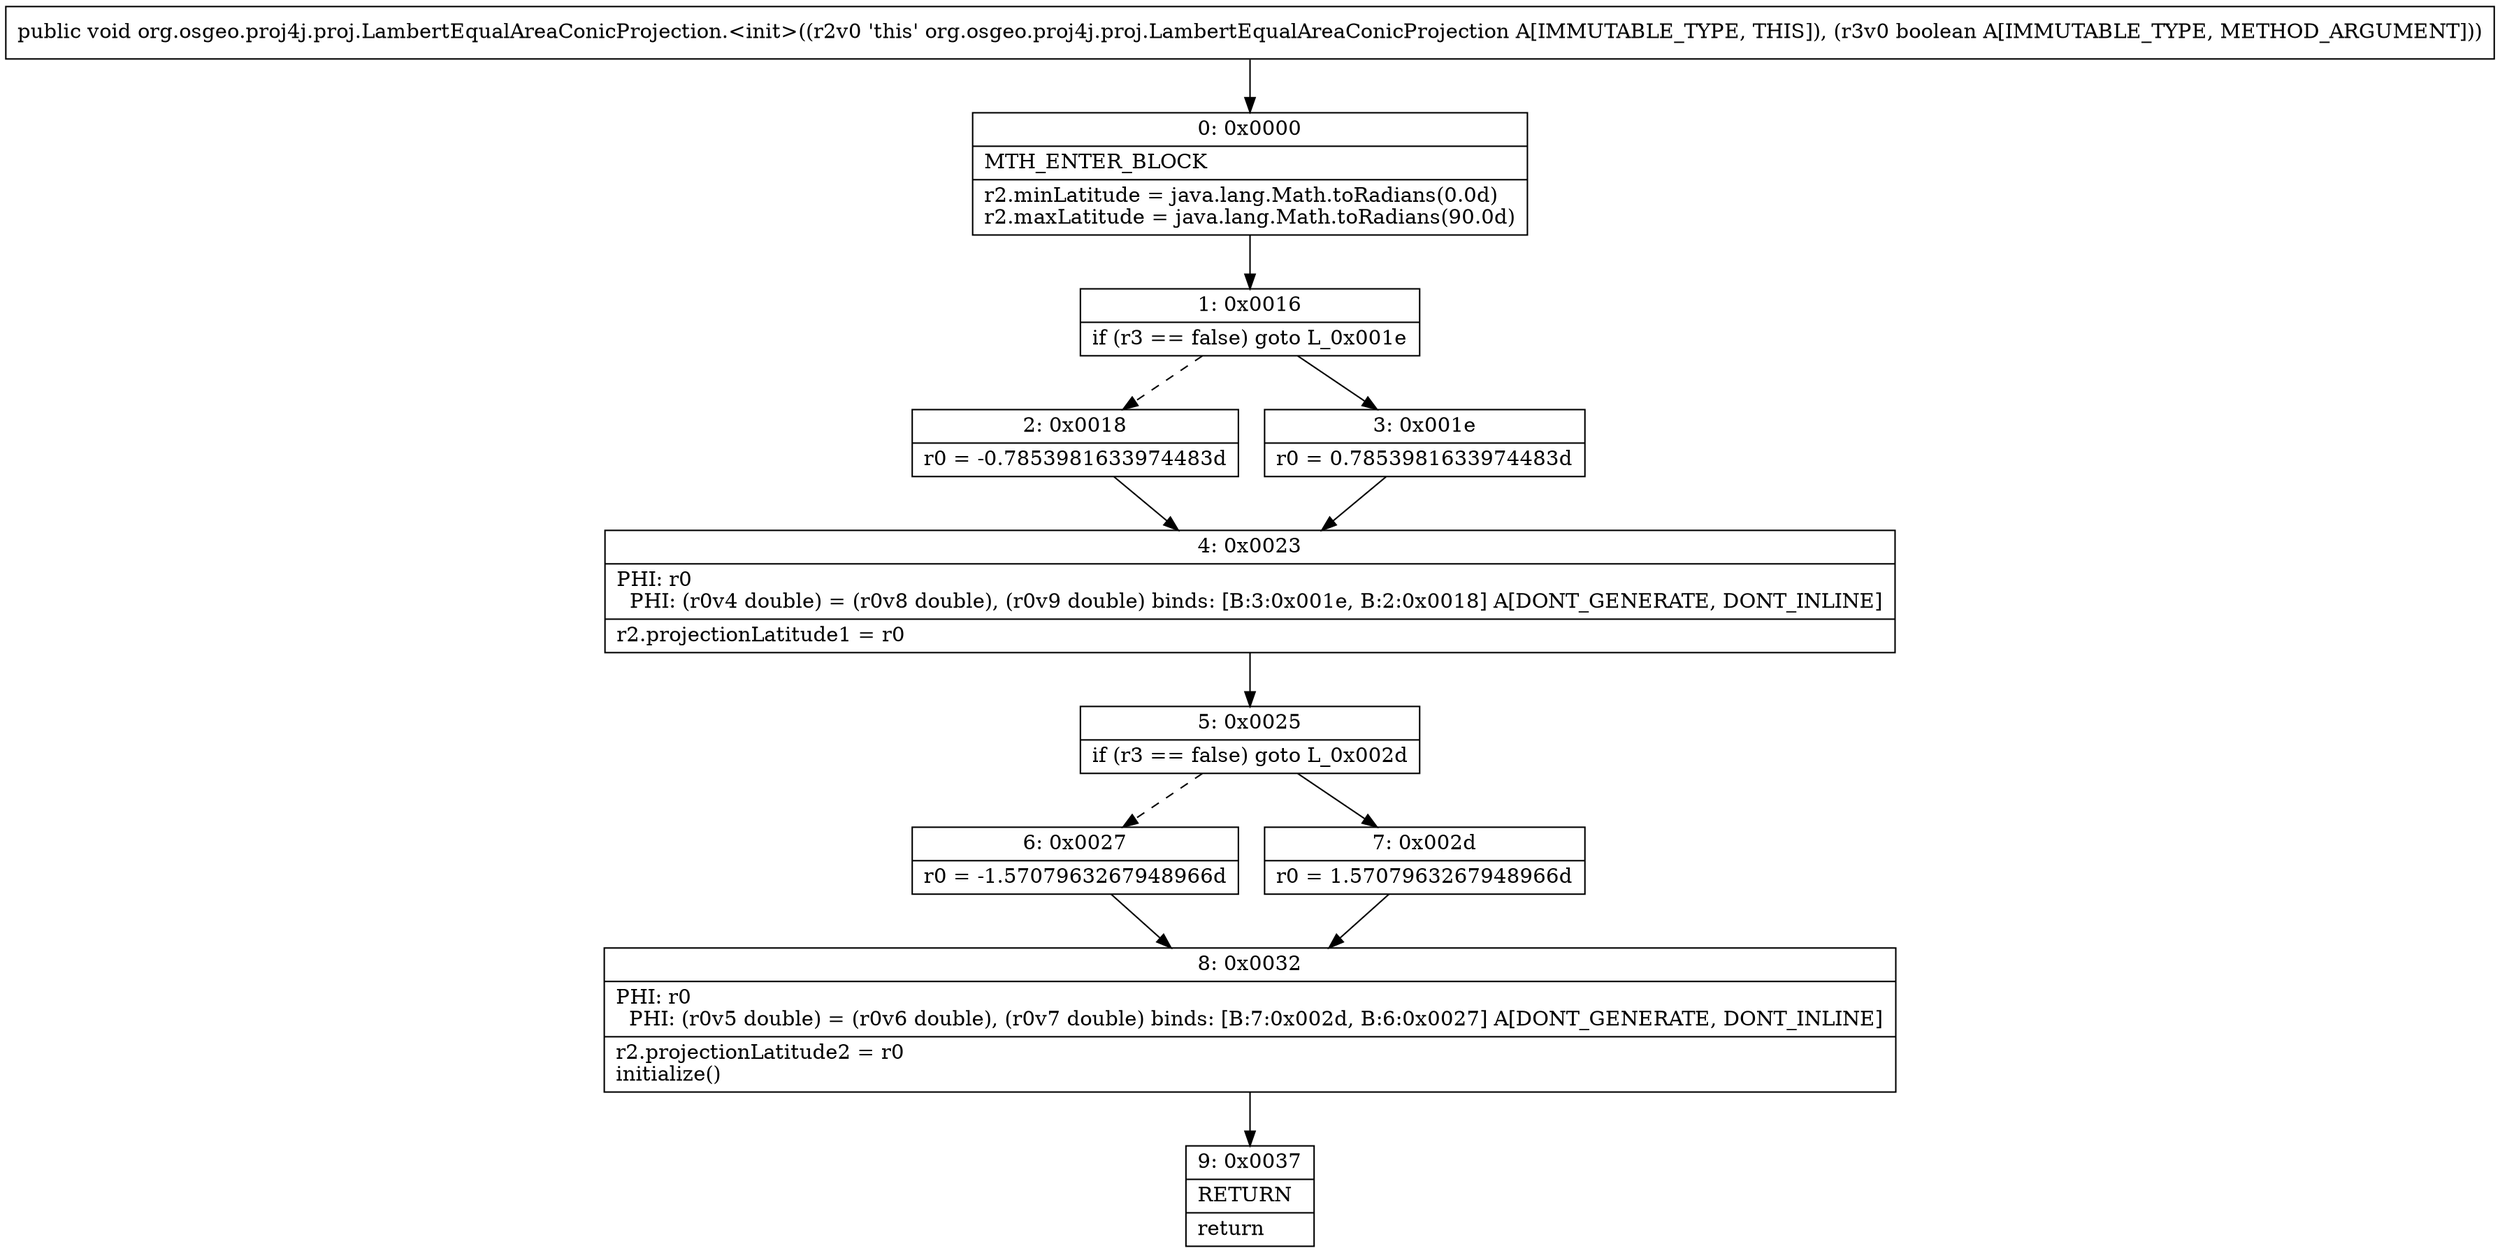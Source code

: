 digraph "CFG fororg.osgeo.proj4j.proj.LambertEqualAreaConicProjection.\<init\>(Z)V" {
Node_0 [shape=record,label="{0\:\ 0x0000|MTH_ENTER_BLOCK\l|r2.minLatitude = java.lang.Math.toRadians(0.0d)\lr2.maxLatitude = java.lang.Math.toRadians(90.0d)\l}"];
Node_1 [shape=record,label="{1\:\ 0x0016|if (r3 == false) goto L_0x001e\l}"];
Node_2 [shape=record,label="{2\:\ 0x0018|r0 = \-0.7853981633974483d\l}"];
Node_3 [shape=record,label="{3\:\ 0x001e|r0 = 0.7853981633974483d\l}"];
Node_4 [shape=record,label="{4\:\ 0x0023|PHI: r0 \l  PHI: (r0v4 double) = (r0v8 double), (r0v9 double) binds: [B:3:0x001e, B:2:0x0018] A[DONT_GENERATE, DONT_INLINE]\l|r2.projectionLatitude1 = r0\l}"];
Node_5 [shape=record,label="{5\:\ 0x0025|if (r3 == false) goto L_0x002d\l}"];
Node_6 [shape=record,label="{6\:\ 0x0027|r0 = \-1.5707963267948966d\l}"];
Node_7 [shape=record,label="{7\:\ 0x002d|r0 = 1.5707963267948966d\l}"];
Node_8 [shape=record,label="{8\:\ 0x0032|PHI: r0 \l  PHI: (r0v5 double) = (r0v6 double), (r0v7 double) binds: [B:7:0x002d, B:6:0x0027] A[DONT_GENERATE, DONT_INLINE]\l|r2.projectionLatitude2 = r0\linitialize()\l}"];
Node_9 [shape=record,label="{9\:\ 0x0037|RETURN\l|return\l}"];
MethodNode[shape=record,label="{public void org.osgeo.proj4j.proj.LambertEqualAreaConicProjection.\<init\>((r2v0 'this' org.osgeo.proj4j.proj.LambertEqualAreaConicProjection A[IMMUTABLE_TYPE, THIS]), (r3v0 boolean A[IMMUTABLE_TYPE, METHOD_ARGUMENT])) }"];
MethodNode -> Node_0;
Node_0 -> Node_1;
Node_1 -> Node_2[style=dashed];
Node_1 -> Node_3;
Node_2 -> Node_4;
Node_3 -> Node_4;
Node_4 -> Node_5;
Node_5 -> Node_6[style=dashed];
Node_5 -> Node_7;
Node_6 -> Node_8;
Node_7 -> Node_8;
Node_8 -> Node_9;
}


